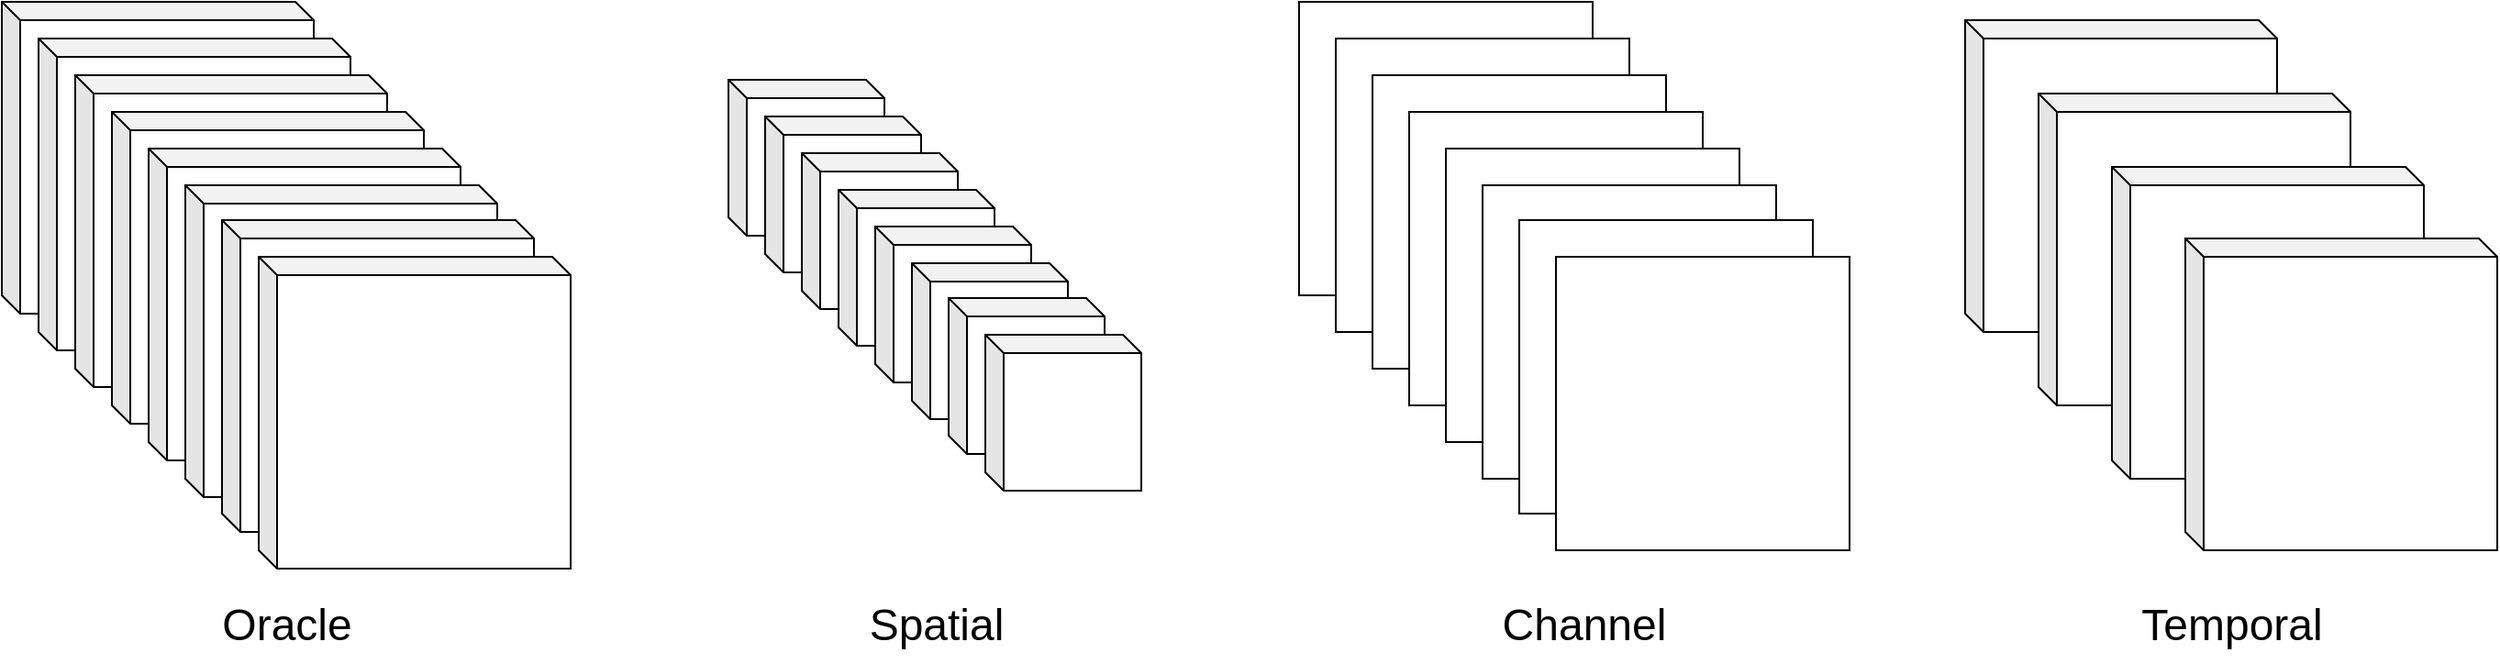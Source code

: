 <mxfile version="21.1.2" type="device">
  <diagram name="Page-1" id="P8YhvIADPvV29swbN4xH">
    <mxGraphModel dx="3195" dy="1183" grid="1" gridSize="10" guides="1" tooltips="1" connect="1" arrows="1" fold="1" page="1" pageScale="1" pageWidth="1169" pageHeight="827" math="0" shadow="0">
      <root>
        <mxCell id="0" />
        <mxCell id="1" parent="0" />
        <mxCell id="Wqb625Jt-_VROzE7ZddV-39" value="&lt;font style=&quot;font-size: 24px;&quot;&gt;Oracle&lt;br&gt;&lt;/font&gt;" style="text;html=1;align=center;verticalAlign=middle;resizable=0;points=[];autosize=1;strokeColor=none;fillColor=none;container=0;" parent="1" vertex="1">
          <mxGeometry x="50" y="540" width="90" height="40" as="geometry" />
        </mxCell>
        <mxCell id="M3bBHqCon_yVhuw_0qJf-1" value="&lt;font style=&quot;font-size: 24px;&quot;&gt;Spatial&lt;br&gt;&lt;/font&gt;" style="text;html=1;align=center;verticalAlign=middle;resizable=0;points=[];autosize=1;strokeColor=none;fillColor=none;container=0;" parent="1" vertex="1">
          <mxGeometry x="398.5" y="540" width="100" height="40" as="geometry" />
        </mxCell>
        <mxCell id="M3bBHqCon_yVhuw_0qJf-2" value="&lt;font style=&quot;font-size: 24px;&quot;&gt;Channel&lt;/font&gt;" style="text;html=1;align=center;verticalAlign=middle;resizable=0;points=[];autosize=1;strokeColor=none;fillColor=none;container=0;" parent="1" vertex="1">
          <mxGeometry x="747" y="540" width="110" height="40" as="geometry" />
        </mxCell>
        <mxCell id="M3bBHqCon_yVhuw_0qJf-4" value="&lt;font style=&quot;font-size: 24px;&quot;&gt;Temporal&lt;br&gt;&lt;/font&gt;" style="text;html=1;align=center;verticalAlign=middle;resizable=0;points=[];autosize=1;strokeColor=none;fillColor=none;container=0;" parent="1" vertex="1">
          <mxGeometry x="1095" y="540" width="120" height="40" as="geometry" />
        </mxCell>
        <mxCell id="9o1UVwG_tcbghBWCXwlk-40" value="" style="group" vertex="1" connectable="0" parent="1">
          <mxGeometry x="-60" y="220" width="310" height="309" as="geometry" />
        </mxCell>
        <mxCell id="Wqb625Jt-_VROzE7ZddV-18" value="" style="shape=cube;whiteSpace=wrap;html=1;boundedLbl=1;backgroundOutline=1;darkOpacity=0.05;darkOpacity2=0.1;size=10;container=0;" parent="9o1UVwG_tcbghBWCXwlk-40" vertex="1">
          <mxGeometry width="170" height="170" as="geometry" />
        </mxCell>
        <mxCell id="Wqb625Jt-_VROzE7ZddV-19" value="" style="shape=cube;whiteSpace=wrap;html=1;boundedLbl=1;backgroundOutline=1;darkOpacity=0.05;darkOpacity2=0.1;size=10;container=0;" parent="9o1UVwG_tcbghBWCXwlk-40" vertex="1">
          <mxGeometry x="20" y="20" width="170" height="170" as="geometry" />
        </mxCell>
        <mxCell id="Wqb625Jt-_VROzE7ZddV-22" value="" style="shape=cube;whiteSpace=wrap;html=1;boundedLbl=1;backgroundOutline=1;darkOpacity=0.05;darkOpacity2=0.1;size=10;container=0;" parent="9o1UVwG_tcbghBWCXwlk-40" vertex="1">
          <mxGeometry x="40" y="40" width="170" height="170" as="geometry" />
        </mxCell>
        <mxCell id="Wqb625Jt-_VROzE7ZddV-23" value="" style="shape=cube;whiteSpace=wrap;html=1;boundedLbl=1;backgroundOutline=1;darkOpacity=0.05;darkOpacity2=0.1;size=10;container=0;" parent="9o1UVwG_tcbghBWCXwlk-40" vertex="1">
          <mxGeometry x="60" y="60" width="170" height="170" as="geometry" />
        </mxCell>
        <mxCell id="Wqb625Jt-_VROzE7ZddV-25" value="" style="shape=cube;whiteSpace=wrap;html=1;boundedLbl=1;backgroundOutline=1;darkOpacity=0.05;darkOpacity2=0.1;size=10;container=0;" parent="9o1UVwG_tcbghBWCXwlk-40" vertex="1">
          <mxGeometry x="80" y="80" width="170" height="170" as="geometry" />
        </mxCell>
        <mxCell id="Wqb625Jt-_VROzE7ZddV-26" value="" style="shape=cube;whiteSpace=wrap;html=1;boundedLbl=1;backgroundOutline=1;darkOpacity=0.05;darkOpacity2=0.1;size=10;container=0;" parent="9o1UVwG_tcbghBWCXwlk-40" vertex="1">
          <mxGeometry x="100" y="100" width="170" height="170" as="geometry" />
        </mxCell>
        <mxCell id="Wqb625Jt-_VROzE7ZddV-29" value="" style="shape=cube;whiteSpace=wrap;html=1;boundedLbl=1;backgroundOutline=1;darkOpacity=0.05;darkOpacity2=0.1;size=10;container=0;" parent="9o1UVwG_tcbghBWCXwlk-40" vertex="1">
          <mxGeometry x="120" y="119" width="170" height="170" as="geometry" />
        </mxCell>
        <mxCell id="Wqb625Jt-_VROzE7ZddV-30" value="" style="shape=cube;whiteSpace=wrap;html=1;boundedLbl=1;backgroundOutline=1;darkOpacity=0.05;darkOpacity2=0.1;size=10;container=0;" parent="9o1UVwG_tcbghBWCXwlk-40" vertex="1">
          <mxGeometry x="140" y="139" width="170" height="170" as="geometry" />
        </mxCell>
        <mxCell id="9o1UVwG_tcbghBWCXwlk-41" value="" style="group" vertex="1" connectable="0" parent="1">
          <mxGeometry x="336" y="262.5" width="225" height="224" as="geometry" />
        </mxCell>
        <mxCell id="9o1UVwG_tcbghBWCXwlk-29" value="" style="shape=cube;whiteSpace=wrap;html=1;boundedLbl=1;backgroundOutline=1;darkOpacity=0.05;darkOpacity2=0.1;size=10;container=0;" vertex="1" parent="9o1UVwG_tcbghBWCXwlk-41">
          <mxGeometry width="85" height="85" as="geometry" />
        </mxCell>
        <mxCell id="9o1UVwG_tcbghBWCXwlk-31" value="" style="shape=cube;whiteSpace=wrap;html=1;boundedLbl=1;backgroundOutline=1;darkOpacity=0.05;darkOpacity2=0.1;size=10;container=0;" vertex="1" parent="9o1UVwG_tcbghBWCXwlk-41">
          <mxGeometry x="20" y="20" width="85" height="85" as="geometry" />
        </mxCell>
        <mxCell id="9o1UVwG_tcbghBWCXwlk-32" value="" style="shape=cube;whiteSpace=wrap;html=1;boundedLbl=1;backgroundOutline=1;darkOpacity=0.05;darkOpacity2=0.1;size=10;container=0;" vertex="1" parent="9o1UVwG_tcbghBWCXwlk-41">
          <mxGeometry x="40" y="40" width="85" height="85" as="geometry" />
        </mxCell>
        <mxCell id="9o1UVwG_tcbghBWCXwlk-34" value="" style="shape=cube;whiteSpace=wrap;html=1;boundedLbl=1;backgroundOutline=1;darkOpacity=0.05;darkOpacity2=0.1;size=10;container=0;" vertex="1" parent="9o1UVwG_tcbghBWCXwlk-41">
          <mxGeometry x="60" y="60" width="85" height="85" as="geometry" />
        </mxCell>
        <mxCell id="9o1UVwG_tcbghBWCXwlk-35" value="" style="shape=cube;whiteSpace=wrap;html=1;boundedLbl=1;backgroundOutline=1;darkOpacity=0.05;darkOpacity2=0.1;size=10;container=0;" vertex="1" parent="9o1UVwG_tcbghBWCXwlk-41">
          <mxGeometry x="80" y="80" width="85" height="85" as="geometry" />
        </mxCell>
        <mxCell id="9o1UVwG_tcbghBWCXwlk-37" value="" style="shape=cube;whiteSpace=wrap;html=1;boundedLbl=1;backgroundOutline=1;darkOpacity=0.05;darkOpacity2=0.1;size=10;container=0;" vertex="1" parent="9o1UVwG_tcbghBWCXwlk-41">
          <mxGeometry x="100" y="100" width="85" height="85" as="geometry" />
        </mxCell>
        <mxCell id="9o1UVwG_tcbghBWCXwlk-38" value="" style="shape=cube;whiteSpace=wrap;html=1;boundedLbl=1;backgroundOutline=1;darkOpacity=0.05;darkOpacity2=0.1;size=10;container=0;" vertex="1" parent="9o1UVwG_tcbghBWCXwlk-41">
          <mxGeometry x="120" y="119" width="85" height="85" as="geometry" />
        </mxCell>
        <mxCell id="9o1UVwG_tcbghBWCXwlk-39" value="" style="shape=cube;whiteSpace=wrap;html=1;boundedLbl=1;backgroundOutline=1;darkOpacity=0.05;darkOpacity2=0.1;size=10;container=0;" vertex="1" parent="9o1UVwG_tcbghBWCXwlk-41">
          <mxGeometry x="140" y="139" width="85" height="85" as="geometry" />
        </mxCell>
        <mxCell id="9o1UVwG_tcbghBWCXwlk-42" value="" style="group" vertex="1" connectable="0" parent="1">
          <mxGeometry x="647" y="220" width="310" height="309" as="geometry" />
        </mxCell>
        <mxCell id="9o1UVwG_tcbghBWCXwlk-51" value="" style="group" vertex="1" connectable="0" parent="9o1UVwG_tcbghBWCXwlk-42">
          <mxGeometry width="300" height="299" as="geometry" />
        </mxCell>
        <mxCell id="9o1UVwG_tcbghBWCXwlk-43" value="" style="shape=cube;whiteSpace=wrap;html=1;boundedLbl=1;backgroundOutline=1;darkOpacity=0.05;darkOpacity2=0.1;size=0;container=0;" vertex="1" parent="9o1UVwG_tcbghBWCXwlk-51">
          <mxGeometry width="160" height="160" as="geometry" />
        </mxCell>
        <mxCell id="9o1UVwG_tcbghBWCXwlk-44" value="" style="shape=cube;whiteSpace=wrap;html=1;boundedLbl=1;backgroundOutline=1;darkOpacity=0.05;darkOpacity2=0.1;size=0;container=0;" vertex="1" parent="9o1UVwG_tcbghBWCXwlk-51">
          <mxGeometry x="20" y="20" width="160" height="160" as="geometry" />
        </mxCell>
        <mxCell id="9o1UVwG_tcbghBWCXwlk-45" value="" style="shape=cube;whiteSpace=wrap;html=1;boundedLbl=1;backgroundOutline=1;darkOpacity=0.05;darkOpacity2=0.1;size=0;container=0;" vertex="1" parent="9o1UVwG_tcbghBWCXwlk-51">
          <mxGeometry x="40" y="40" width="160" height="160" as="geometry" />
        </mxCell>
        <mxCell id="9o1UVwG_tcbghBWCXwlk-46" value="" style="shape=cube;whiteSpace=wrap;html=1;boundedLbl=1;backgroundOutline=1;darkOpacity=0.05;darkOpacity2=0.1;size=0;container=0;" vertex="1" parent="9o1UVwG_tcbghBWCXwlk-51">
          <mxGeometry x="60" y="60" width="160" height="160" as="geometry" />
        </mxCell>
        <mxCell id="9o1UVwG_tcbghBWCXwlk-47" value="" style="shape=cube;whiteSpace=wrap;html=1;boundedLbl=1;backgroundOutline=1;darkOpacity=0.05;darkOpacity2=0.1;size=0;container=0;" vertex="1" parent="9o1UVwG_tcbghBWCXwlk-51">
          <mxGeometry x="80" y="80" width="160" height="160" as="geometry" />
        </mxCell>
        <mxCell id="9o1UVwG_tcbghBWCXwlk-48" value="" style="shape=cube;whiteSpace=wrap;html=1;boundedLbl=1;backgroundOutline=1;darkOpacity=0.05;darkOpacity2=0.1;size=0;container=0;" vertex="1" parent="9o1UVwG_tcbghBWCXwlk-51">
          <mxGeometry x="100" y="100" width="160" height="160" as="geometry" />
        </mxCell>
        <mxCell id="9o1UVwG_tcbghBWCXwlk-49" value="" style="shape=cube;whiteSpace=wrap;html=1;boundedLbl=1;backgroundOutline=1;darkOpacity=0.05;darkOpacity2=0.1;size=0;container=0;" vertex="1" parent="9o1UVwG_tcbghBWCXwlk-51">
          <mxGeometry x="120" y="119" width="160" height="160" as="geometry" />
        </mxCell>
        <mxCell id="9o1UVwG_tcbghBWCXwlk-50" value="" style="shape=cube;whiteSpace=wrap;html=1;boundedLbl=1;backgroundOutline=1;darkOpacity=0.05;darkOpacity2=0.1;size=0;container=0;" vertex="1" parent="9o1UVwG_tcbghBWCXwlk-51">
          <mxGeometry x="140" y="139" width="160" height="160" as="geometry" />
        </mxCell>
        <mxCell id="9o1UVwG_tcbghBWCXwlk-61" value="" style="group" vertex="1" connectable="0" parent="1">
          <mxGeometry x="1010" y="230" width="290" height="289" as="geometry" />
        </mxCell>
        <mxCell id="9o1UVwG_tcbghBWCXwlk-54" value="" style="shape=cube;whiteSpace=wrap;html=1;boundedLbl=1;backgroundOutline=1;darkOpacity=0.05;darkOpacity2=0.1;size=10;container=0;" vertex="1" parent="9o1UVwG_tcbghBWCXwlk-61">
          <mxGeometry width="170" height="170" as="geometry" />
        </mxCell>
        <mxCell id="9o1UVwG_tcbghBWCXwlk-56" value="" style="shape=cube;whiteSpace=wrap;html=1;boundedLbl=1;backgroundOutline=1;darkOpacity=0.05;darkOpacity2=0.1;size=10;container=0;" vertex="1" parent="9o1UVwG_tcbghBWCXwlk-61">
          <mxGeometry x="40" y="40" width="170" height="170" as="geometry" />
        </mxCell>
        <mxCell id="9o1UVwG_tcbghBWCXwlk-58" value="" style="shape=cube;whiteSpace=wrap;html=1;boundedLbl=1;backgroundOutline=1;darkOpacity=0.05;darkOpacity2=0.1;size=10;container=0;" vertex="1" parent="9o1UVwG_tcbghBWCXwlk-61">
          <mxGeometry x="80" y="80" width="170" height="170" as="geometry" />
        </mxCell>
        <mxCell id="9o1UVwG_tcbghBWCXwlk-60" value="" style="shape=cube;whiteSpace=wrap;html=1;boundedLbl=1;backgroundOutline=1;darkOpacity=0.05;darkOpacity2=0.1;size=10;container=0;" vertex="1" parent="9o1UVwG_tcbghBWCXwlk-61">
          <mxGeometry x="120" y="119" width="170" height="170" as="geometry" />
        </mxCell>
      </root>
    </mxGraphModel>
  </diagram>
</mxfile>
